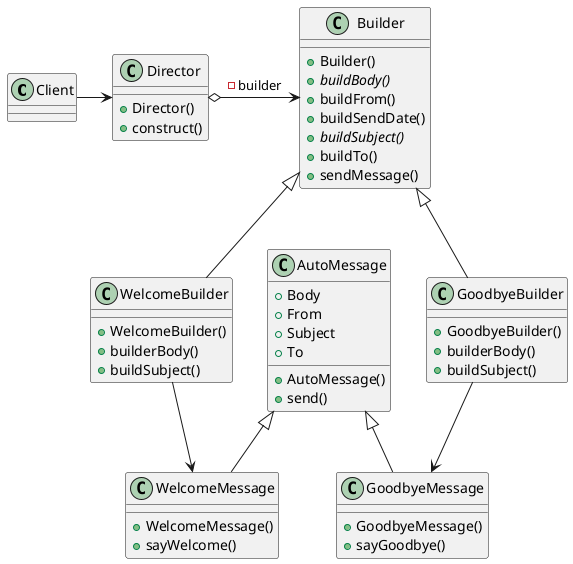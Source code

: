 @startuml

skinparam defaultFontName "Noto Sans CJK TC Regular"

class Client {
}

class Director {
    +Director()
    +construct()
}

class Builder {
    +Builder()
    {abstract} +buildBody()
    +buildFrom()
    +buildSendDate()
    {abstract} +buildSubject()
    +buildTo()
    +sendMessage()
}

class WelcomeBuilder{
    +WelcomeBuilder()
    +builderBody()
    +buildSubject()
}

class GoodbyeBuilder{
    +GoodbyeBuilder()
    +builderBody()
    +buildSubject()
}

class AutoMessage {
    +AutoMessage()
    +Body
    +From
    +Subject
    +To
    +send()
}

class GoodbyeMessage {
    +GoodbyeMessage()
    +sayGoodbye()
}

class WelcomeMessage {
    +WelcomeMessage()
    +sayWelcome()
}

Client -> Director
Director o-> Builder : -builder
Builder <|-- GoodbyeBuilder
Builder <|-- WelcomeBuilder
WelcomeBuilder --> WelcomeMessage
GoodbyeBuilder --> GoodbyeMessage
AutoMessage <|-down- GoodbyeMessage
AutoMessage <|-down- WelcomeMessage
@enduml